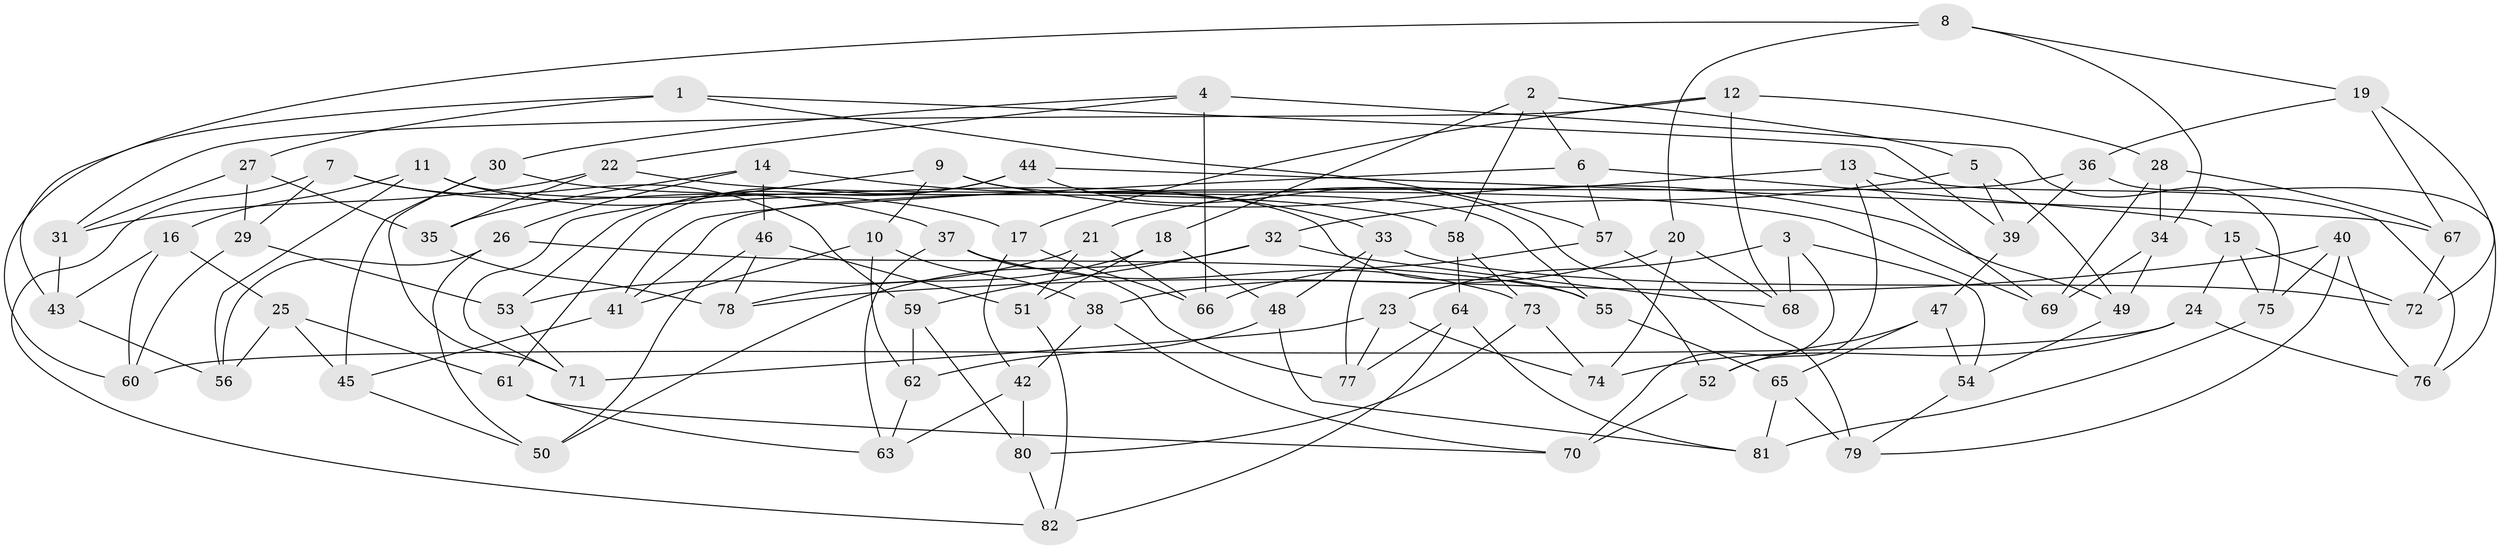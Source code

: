 // Generated by graph-tools (version 1.1) at 2025/26/03/09/25 03:26:50]
// undirected, 82 vertices, 164 edges
graph export_dot {
graph [start="1"]
  node [color=gray90,style=filled];
  1;
  2;
  3;
  4;
  5;
  6;
  7;
  8;
  9;
  10;
  11;
  12;
  13;
  14;
  15;
  16;
  17;
  18;
  19;
  20;
  21;
  22;
  23;
  24;
  25;
  26;
  27;
  28;
  29;
  30;
  31;
  32;
  33;
  34;
  35;
  36;
  37;
  38;
  39;
  40;
  41;
  42;
  43;
  44;
  45;
  46;
  47;
  48;
  49;
  50;
  51;
  52;
  53;
  54;
  55;
  56;
  57;
  58;
  59;
  60;
  61;
  62;
  63;
  64;
  65;
  66;
  67;
  68;
  69;
  70;
  71;
  72;
  73;
  74;
  75;
  76;
  77;
  78;
  79;
  80;
  81;
  82;
  1 -- 39;
  1 -- 57;
  1 -- 60;
  1 -- 27;
  2 -- 58;
  2 -- 18;
  2 -- 6;
  2 -- 5;
  3 -- 68;
  3 -- 23;
  3 -- 70;
  3 -- 54;
  4 -- 22;
  4 -- 66;
  4 -- 30;
  4 -- 75;
  5 -- 39;
  5 -- 49;
  5 -- 32;
  6 -- 41;
  6 -- 15;
  6 -- 57;
  7 -- 29;
  7 -- 82;
  7 -- 37;
  7 -- 59;
  8 -- 43;
  8 -- 20;
  8 -- 19;
  8 -- 34;
  9 -- 55;
  9 -- 49;
  9 -- 71;
  9 -- 10;
  10 -- 62;
  10 -- 38;
  10 -- 41;
  11 -- 17;
  11 -- 16;
  11 -- 55;
  11 -- 56;
  12 -- 17;
  12 -- 68;
  12 -- 28;
  12 -- 31;
  13 -- 69;
  13 -- 21;
  13 -- 52;
  13 -- 76;
  14 -- 26;
  14 -- 35;
  14 -- 33;
  14 -- 46;
  15 -- 24;
  15 -- 72;
  15 -- 75;
  16 -- 60;
  16 -- 25;
  16 -- 43;
  17 -- 42;
  17 -- 66;
  18 -- 51;
  18 -- 78;
  18 -- 48;
  19 -- 72;
  19 -- 36;
  19 -- 67;
  20 -- 74;
  20 -- 68;
  20 -- 38;
  21 -- 53;
  21 -- 66;
  21 -- 51;
  22 -- 31;
  22 -- 35;
  22 -- 69;
  23 -- 74;
  23 -- 71;
  23 -- 77;
  24 -- 60;
  24 -- 76;
  24 -- 74;
  25 -- 61;
  25 -- 56;
  25 -- 45;
  26 -- 55;
  26 -- 50;
  26 -- 56;
  27 -- 35;
  27 -- 29;
  27 -- 31;
  28 -- 67;
  28 -- 34;
  28 -- 69;
  29 -- 60;
  29 -- 53;
  30 -- 58;
  30 -- 45;
  30 -- 71;
  31 -- 43;
  32 -- 59;
  32 -- 50;
  32 -- 68;
  33 -- 72;
  33 -- 77;
  33 -- 48;
  34 -- 69;
  34 -- 49;
  35 -- 78;
  36 -- 76;
  36 -- 41;
  36 -- 39;
  37 -- 63;
  37 -- 73;
  37 -- 77;
  38 -- 70;
  38 -- 42;
  39 -- 47;
  40 -- 76;
  40 -- 75;
  40 -- 79;
  40 -- 78;
  41 -- 45;
  42 -- 63;
  42 -- 80;
  43 -- 56;
  44 -- 61;
  44 -- 67;
  44 -- 52;
  44 -- 53;
  45 -- 50;
  46 -- 51;
  46 -- 50;
  46 -- 78;
  47 -- 54;
  47 -- 65;
  47 -- 52;
  48 -- 81;
  48 -- 62;
  49 -- 54;
  51 -- 82;
  52 -- 70;
  53 -- 71;
  54 -- 79;
  55 -- 65;
  57 -- 66;
  57 -- 79;
  58 -- 64;
  58 -- 73;
  59 -- 62;
  59 -- 80;
  61 -- 63;
  61 -- 70;
  62 -- 63;
  64 -- 77;
  64 -- 82;
  64 -- 81;
  65 -- 79;
  65 -- 81;
  67 -- 72;
  73 -- 80;
  73 -- 74;
  75 -- 81;
  80 -- 82;
}
